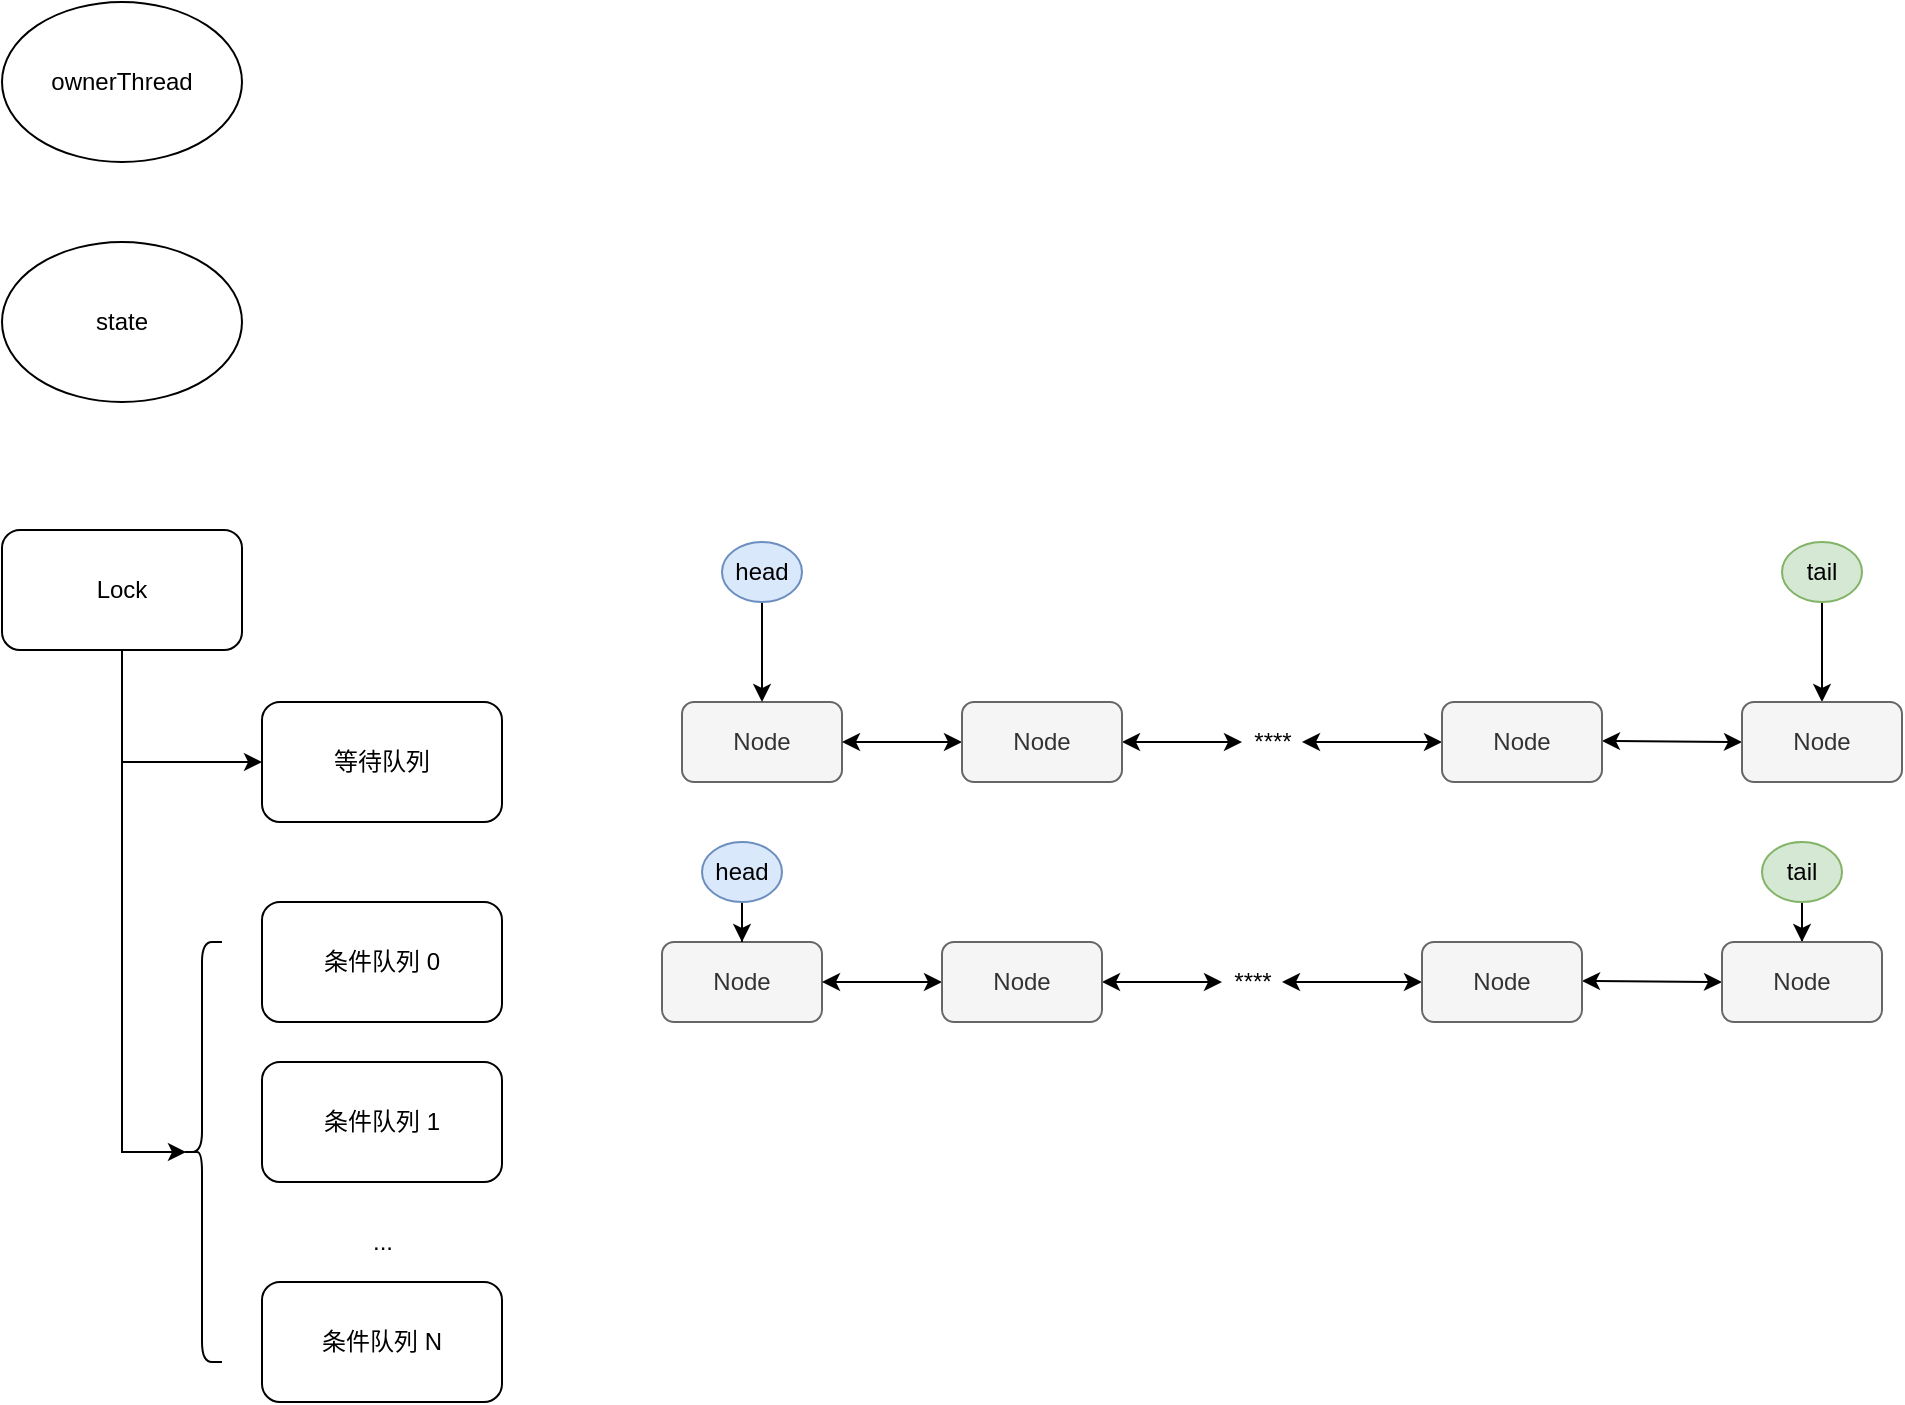 <mxfile version="20.0.1" type="github"><diagram id="Zxoa6HroZWO8tKjLWVDB" name="Page-1"><mxGraphModel dx="1426" dy="660" grid="1" gridSize="10" guides="1" tooltips="1" connect="1" arrows="1" fold="1" page="1" pageScale="1" pageWidth="1169" pageHeight="827" math="0" shadow="0"><root><mxCell id="0"/><mxCell id="1" parent="0"/><mxCell id="gsziJw6bJFSZyhk83jPw-1" value="state" style="ellipse;whiteSpace=wrap;html=1;" vertex="1" parent="1"><mxGeometry x="410" y="240" width="120" height="80" as="geometry"/></mxCell><mxCell id="gsziJw6bJFSZyhk83jPw-2" value="ownerThread" style="ellipse;whiteSpace=wrap;html=1;" vertex="1" parent="1"><mxGeometry x="410" y="120" width="120" height="80" as="geometry"/></mxCell><mxCell id="gsziJw6bJFSZyhk83jPw-4" value="Lock" style="rounded=1;whiteSpace=wrap;html=1;" vertex="1" parent="1"><mxGeometry x="410" y="384" width="120" height="60" as="geometry"/></mxCell><mxCell id="gsziJw6bJFSZyhk83jPw-5" value="等待队列" style="rounded=1;whiteSpace=wrap;html=1;" vertex="1" parent="1"><mxGeometry x="540" y="470" width="120" height="60" as="geometry"/></mxCell><mxCell id="gsziJw6bJFSZyhk83jPw-6" value="条件队列 0" style="rounded=1;whiteSpace=wrap;html=1;" vertex="1" parent="1"><mxGeometry x="540" y="570" width="120" height="60" as="geometry"/></mxCell><mxCell id="gsziJw6bJFSZyhk83jPw-7" value="条件队列 1" style="rounded=1;whiteSpace=wrap;html=1;" vertex="1" parent="1"><mxGeometry x="540" y="650" width="120" height="60" as="geometry"/></mxCell><mxCell id="gsziJw6bJFSZyhk83jPw-8" value="..." style="text;html=1;align=center;verticalAlign=middle;resizable=0;points=[];autosize=1;strokeColor=none;fillColor=none;" vertex="1" parent="1"><mxGeometry x="585" y="730" width="30" height="20" as="geometry"/></mxCell><mxCell id="gsziJw6bJFSZyhk83jPw-9" value="条件队列 N" style="rounded=1;whiteSpace=wrap;html=1;" vertex="1" parent="1"><mxGeometry x="540" y="760" width="120" height="60" as="geometry"/></mxCell><mxCell id="gsziJw6bJFSZyhk83jPw-10" value="" style="endArrow=classic;html=1;rounded=0;exitX=0.5;exitY=1;exitDx=0;exitDy=0;entryX=0;entryY=0.5;entryDx=0;entryDy=0;" edge="1" parent="1" source="gsziJw6bJFSZyhk83jPw-4" target="gsziJw6bJFSZyhk83jPw-5"><mxGeometry width="50" height="50" relative="1" as="geometry"><mxPoint x="450" y="550" as="sourcePoint"/><mxPoint x="500" y="500" as="targetPoint"/><Array as="points"><mxPoint x="470" y="500"/><mxPoint x="490" y="500"/></Array></mxGeometry></mxCell><mxCell id="gsziJw6bJFSZyhk83jPw-12" value="" style="shape=curlyBracket;whiteSpace=wrap;html=1;rounded=1;" vertex="1" parent="1"><mxGeometry x="500" y="590" width="20" height="210" as="geometry"/></mxCell><mxCell id="gsziJw6bJFSZyhk83jPw-13" value="" style="endArrow=classic;html=1;rounded=0;exitX=0.5;exitY=1;exitDx=0;exitDy=0;entryX=0.1;entryY=0.5;entryDx=0;entryDy=0;entryPerimeter=0;" edge="1" parent="1" source="gsziJw6bJFSZyhk83jPw-4" target="gsziJw6bJFSZyhk83jPw-12"><mxGeometry width="50" height="50" relative="1" as="geometry"><mxPoint x="450" y="560" as="sourcePoint"/><mxPoint x="500" y="510" as="targetPoint"/><Array as="points"><mxPoint x="470" y="695"/></Array></mxGeometry></mxCell><mxCell id="gsziJw6bJFSZyhk83jPw-15" value="Node" style="rounded=1;whiteSpace=wrap;html=1;fillColor=#f5f5f5;fontColor=#333333;strokeColor=#666666;" vertex="1" parent="1"><mxGeometry x="750" y="470" width="80" height="40" as="geometry"/></mxCell><mxCell id="gsziJw6bJFSZyhk83jPw-17" value="" style="endArrow=classic;startArrow=classic;html=1;rounded=0;exitX=1;exitY=0.5;exitDx=0;exitDy=0;entryX=0;entryY=0.5;entryDx=0;entryDy=0;" edge="1" parent="1" source="gsziJw6bJFSZyhk83jPw-15" target="gsziJw6bJFSZyhk83jPw-31"><mxGeometry width="50" height="50" relative="1" as="geometry"><mxPoint x="860" y="540" as="sourcePoint"/><mxPoint x="900" y="490" as="targetPoint"/></mxGeometry></mxCell><mxCell id="gsziJw6bJFSZyhk83jPw-18" value="****" style="text;html=1;align=center;verticalAlign=middle;resizable=0;points=[];autosize=1;strokeColor=none;fillColor=none;" vertex="1" parent="1"><mxGeometry x="1030" y="480" width="30" height="20" as="geometry"/></mxCell><mxCell id="gsziJw6bJFSZyhk83jPw-21" value="" style="endArrow=classic;startArrow=classic;html=1;rounded=0;exitX=1;exitY=0.5;exitDx=0;exitDy=0;entryX=0;entryY=0.5;entryDx=0;entryDy=0;" edge="1" parent="1" target="gsziJw6bJFSZyhk83jPw-33"><mxGeometry width="50" height="50" relative="1" as="geometry"><mxPoint x="1210" y="489.5" as="sourcePoint"/><mxPoint x="1260" y="489.5" as="targetPoint"/></mxGeometry></mxCell><mxCell id="gsziJw6bJFSZyhk83jPw-22" value="" style="endArrow=classic;startArrow=classic;html=1;rounded=0;exitX=1;exitY=0.5;exitDx=0;exitDy=0;" edge="1" parent="1" source="gsziJw6bJFSZyhk83jPw-31"><mxGeometry width="50" height="50" relative="1" as="geometry"><mxPoint x="980" y="490" as="sourcePoint"/><mxPoint x="1030" y="490" as="targetPoint"/></mxGeometry></mxCell><mxCell id="gsziJw6bJFSZyhk83jPw-23" value="" style="endArrow=classic;startArrow=classic;html=1;rounded=0;" edge="1" parent="1" source="gsziJw6bJFSZyhk83jPw-18"><mxGeometry width="50" height="50" relative="1" as="geometry"><mxPoint x="1170" y="580" as="sourcePoint"/><mxPoint x="1130" y="490" as="targetPoint"/></mxGeometry></mxCell><mxCell id="gsziJw6bJFSZyhk83jPw-30" style="edgeStyle=orthogonalEdgeStyle;rounded=0;orthogonalLoop=1;jettySize=auto;html=1;entryX=0.5;entryY=0;entryDx=0;entryDy=0;" edge="1" parent="1" source="gsziJw6bJFSZyhk83jPw-25" target="gsziJw6bJFSZyhk83jPw-15"><mxGeometry relative="1" as="geometry"/></mxCell><mxCell id="gsziJw6bJFSZyhk83jPw-25" value="head" style="ellipse;whiteSpace=wrap;html=1;fillColor=#dae8fc;strokeColor=#6c8ebf;" vertex="1" parent="1"><mxGeometry x="770" y="390" width="40" height="30" as="geometry"/></mxCell><mxCell id="gsziJw6bJFSZyhk83jPw-27" style="edgeStyle=orthogonalEdgeStyle;rounded=0;orthogonalLoop=1;jettySize=auto;html=1;entryX=0.5;entryY=0;entryDx=0;entryDy=0;startArrow=none;" edge="1" parent="1" source="gsziJw6bJFSZyhk83jPw-29" target="gsziJw6bJFSZyhk83jPw-33"><mxGeometry relative="1" as="geometry"><mxPoint x="1320" y="390" as="sourcePoint"/><mxPoint x="1330" y="454" as="targetPoint"/></mxGeometry></mxCell><mxCell id="gsziJw6bJFSZyhk83jPw-31" value="Node" style="rounded=1;whiteSpace=wrap;html=1;fillColor=#f5f5f5;fontColor=#333333;strokeColor=#666666;" vertex="1" parent="1"><mxGeometry x="890" y="470" width="80" height="40" as="geometry"/></mxCell><mxCell id="gsziJw6bJFSZyhk83jPw-32" value="Node" style="rounded=1;whiteSpace=wrap;html=1;fillColor=#f5f5f5;fontColor=#333333;strokeColor=#666666;" vertex="1" parent="1"><mxGeometry x="1130" y="470" width="80" height="40" as="geometry"/></mxCell><mxCell id="gsziJw6bJFSZyhk83jPw-33" value="Node" style="rounded=1;whiteSpace=wrap;html=1;fillColor=#f5f5f5;fontColor=#333333;strokeColor=#666666;" vertex="1" parent="1"><mxGeometry x="1280" y="470" width="80" height="40" as="geometry"/></mxCell><mxCell id="gsziJw6bJFSZyhk83jPw-29" value="tail" style="ellipse;whiteSpace=wrap;html=1;fillColor=#d5e8d4;strokeColor=#82b366;" vertex="1" parent="1"><mxGeometry x="1300" y="390" width="40" height="30" as="geometry"/></mxCell><mxCell id="gsziJw6bJFSZyhk83jPw-34" value="" style="edgeStyle=orthogonalEdgeStyle;rounded=0;orthogonalLoop=1;jettySize=auto;html=1;entryX=0.5;entryY=0;entryDx=0;entryDy=0;endArrow=none;" edge="1" parent="1" target="gsziJw6bJFSZyhk83jPw-29"><mxGeometry relative="1" as="geometry"><mxPoint x="1320" y="390" as="sourcePoint"/><mxPoint x="1320" y="470" as="targetPoint"/></mxGeometry></mxCell><mxCell id="gsziJw6bJFSZyhk83jPw-35" value="Node" style="rounded=1;whiteSpace=wrap;html=1;fillColor=#f5f5f5;fontColor=#333333;strokeColor=#666666;" vertex="1" parent="1"><mxGeometry x="740" y="590" width="80" height="40" as="geometry"/></mxCell><mxCell id="gsziJw6bJFSZyhk83jPw-36" value="" style="endArrow=classic;startArrow=classic;html=1;rounded=0;exitX=1;exitY=0.5;exitDx=0;exitDy=0;entryX=0;entryY=0.5;entryDx=0;entryDy=0;" edge="1" parent="1" source="gsziJw6bJFSZyhk83jPw-35" target="gsziJw6bJFSZyhk83jPw-44"><mxGeometry width="50" height="50" relative="1" as="geometry"><mxPoint x="850" y="660" as="sourcePoint"/><mxPoint x="890" y="610" as="targetPoint"/></mxGeometry></mxCell><mxCell id="gsziJw6bJFSZyhk83jPw-37" value="****" style="text;html=1;align=center;verticalAlign=middle;resizable=0;points=[];autosize=1;strokeColor=none;fillColor=none;" vertex="1" parent="1"><mxGeometry x="1020" y="600" width="30" height="20" as="geometry"/></mxCell><mxCell id="gsziJw6bJFSZyhk83jPw-38" value="" style="endArrow=classic;startArrow=classic;html=1;rounded=0;exitX=1;exitY=0.5;exitDx=0;exitDy=0;entryX=0;entryY=0.5;entryDx=0;entryDy=0;" edge="1" parent="1" target="gsziJw6bJFSZyhk83jPw-46"><mxGeometry width="50" height="50" relative="1" as="geometry"><mxPoint x="1200" y="609.5" as="sourcePoint"/><mxPoint x="1250" y="609.5" as="targetPoint"/></mxGeometry></mxCell><mxCell id="gsziJw6bJFSZyhk83jPw-39" value="" style="endArrow=classic;startArrow=classic;html=1;rounded=0;exitX=1;exitY=0.5;exitDx=0;exitDy=0;" edge="1" parent="1" source="gsziJw6bJFSZyhk83jPw-44"><mxGeometry width="50" height="50" relative="1" as="geometry"><mxPoint x="970" y="610" as="sourcePoint"/><mxPoint x="1020" y="610" as="targetPoint"/></mxGeometry></mxCell><mxCell id="gsziJw6bJFSZyhk83jPw-40" value="" style="endArrow=classic;startArrow=classic;html=1;rounded=0;" edge="1" parent="1" source="gsziJw6bJFSZyhk83jPw-37"><mxGeometry width="50" height="50" relative="1" as="geometry"><mxPoint x="1160" y="700" as="sourcePoint"/><mxPoint x="1120" y="610" as="targetPoint"/></mxGeometry></mxCell><mxCell id="gsziJw6bJFSZyhk83jPw-41" style="edgeStyle=orthogonalEdgeStyle;rounded=0;orthogonalLoop=1;jettySize=auto;html=1;entryX=0.5;entryY=0;entryDx=0;entryDy=0;" edge="1" parent="1" source="gsziJw6bJFSZyhk83jPw-42" target="gsziJw6bJFSZyhk83jPw-35"><mxGeometry relative="1" as="geometry"/></mxCell><mxCell id="gsziJw6bJFSZyhk83jPw-42" value="head" style="ellipse;whiteSpace=wrap;html=1;fillColor=#dae8fc;strokeColor=#6c8ebf;" vertex="1" parent="1"><mxGeometry x="760" y="540" width="40" height="30" as="geometry"/></mxCell><mxCell id="gsziJw6bJFSZyhk83jPw-43" style="edgeStyle=orthogonalEdgeStyle;rounded=0;orthogonalLoop=1;jettySize=auto;html=1;entryX=0.5;entryY=0;entryDx=0;entryDy=0;startArrow=none;" edge="1" parent="1" source="gsziJw6bJFSZyhk83jPw-47" target="gsziJw6bJFSZyhk83jPw-46"><mxGeometry relative="1" as="geometry"><mxPoint x="1310" y="510" as="sourcePoint"/><mxPoint x="1320" y="574" as="targetPoint"/></mxGeometry></mxCell><mxCell id="gsziJw6bJFSZyhk83jPw-44" value="Node" style="rounded=1;whiteSpace=wrap;html=1;fillColor=#f5f5f5;fontColor=#333333;strokeColor=#666666;" vertex="1" parent="1"><mxGeometry x="880" y="590" width="80" height="40" as="geometry"/></mxCell><mxCell id="gsziJw6bJFSZyhk83jPw-45" value="Node" style="rounded=1;whiteSpace=wrap;html=1;fillColor=#f5f5f5;fontColor=#333333;strokeColor=#666666;" vertex="1" parent="1"><mxGeometry x="1120" y="590" width="80" height="40" as="geometry"/></mxCell><mxCell id="gsziJw6bJFSZyhk83jPw-46" value="Node" style="rounded=1;whiteSpace=wrap;html=1;fillColor=#f5f5f5;fontColor=#333333;strokeColor=#666666;" vertex="1" parent="1"><mxGeometry x="1270" y="590" width="80" height="40" as="geometry"/></mxCell><mxCell id="gsziJw6bJFSZyhk83jPw-47" value="tail" style="ellipse;whiteSpace=wrap;html=1;fillColor=#d5e8d4;strokeColor=#82b366;" vertex="1" parent="1"><mxGeometry x="1290" y="540" width="40" height="30" as="geometry"/></mxCell></root></mxGraphModel></diagram></mxfile>